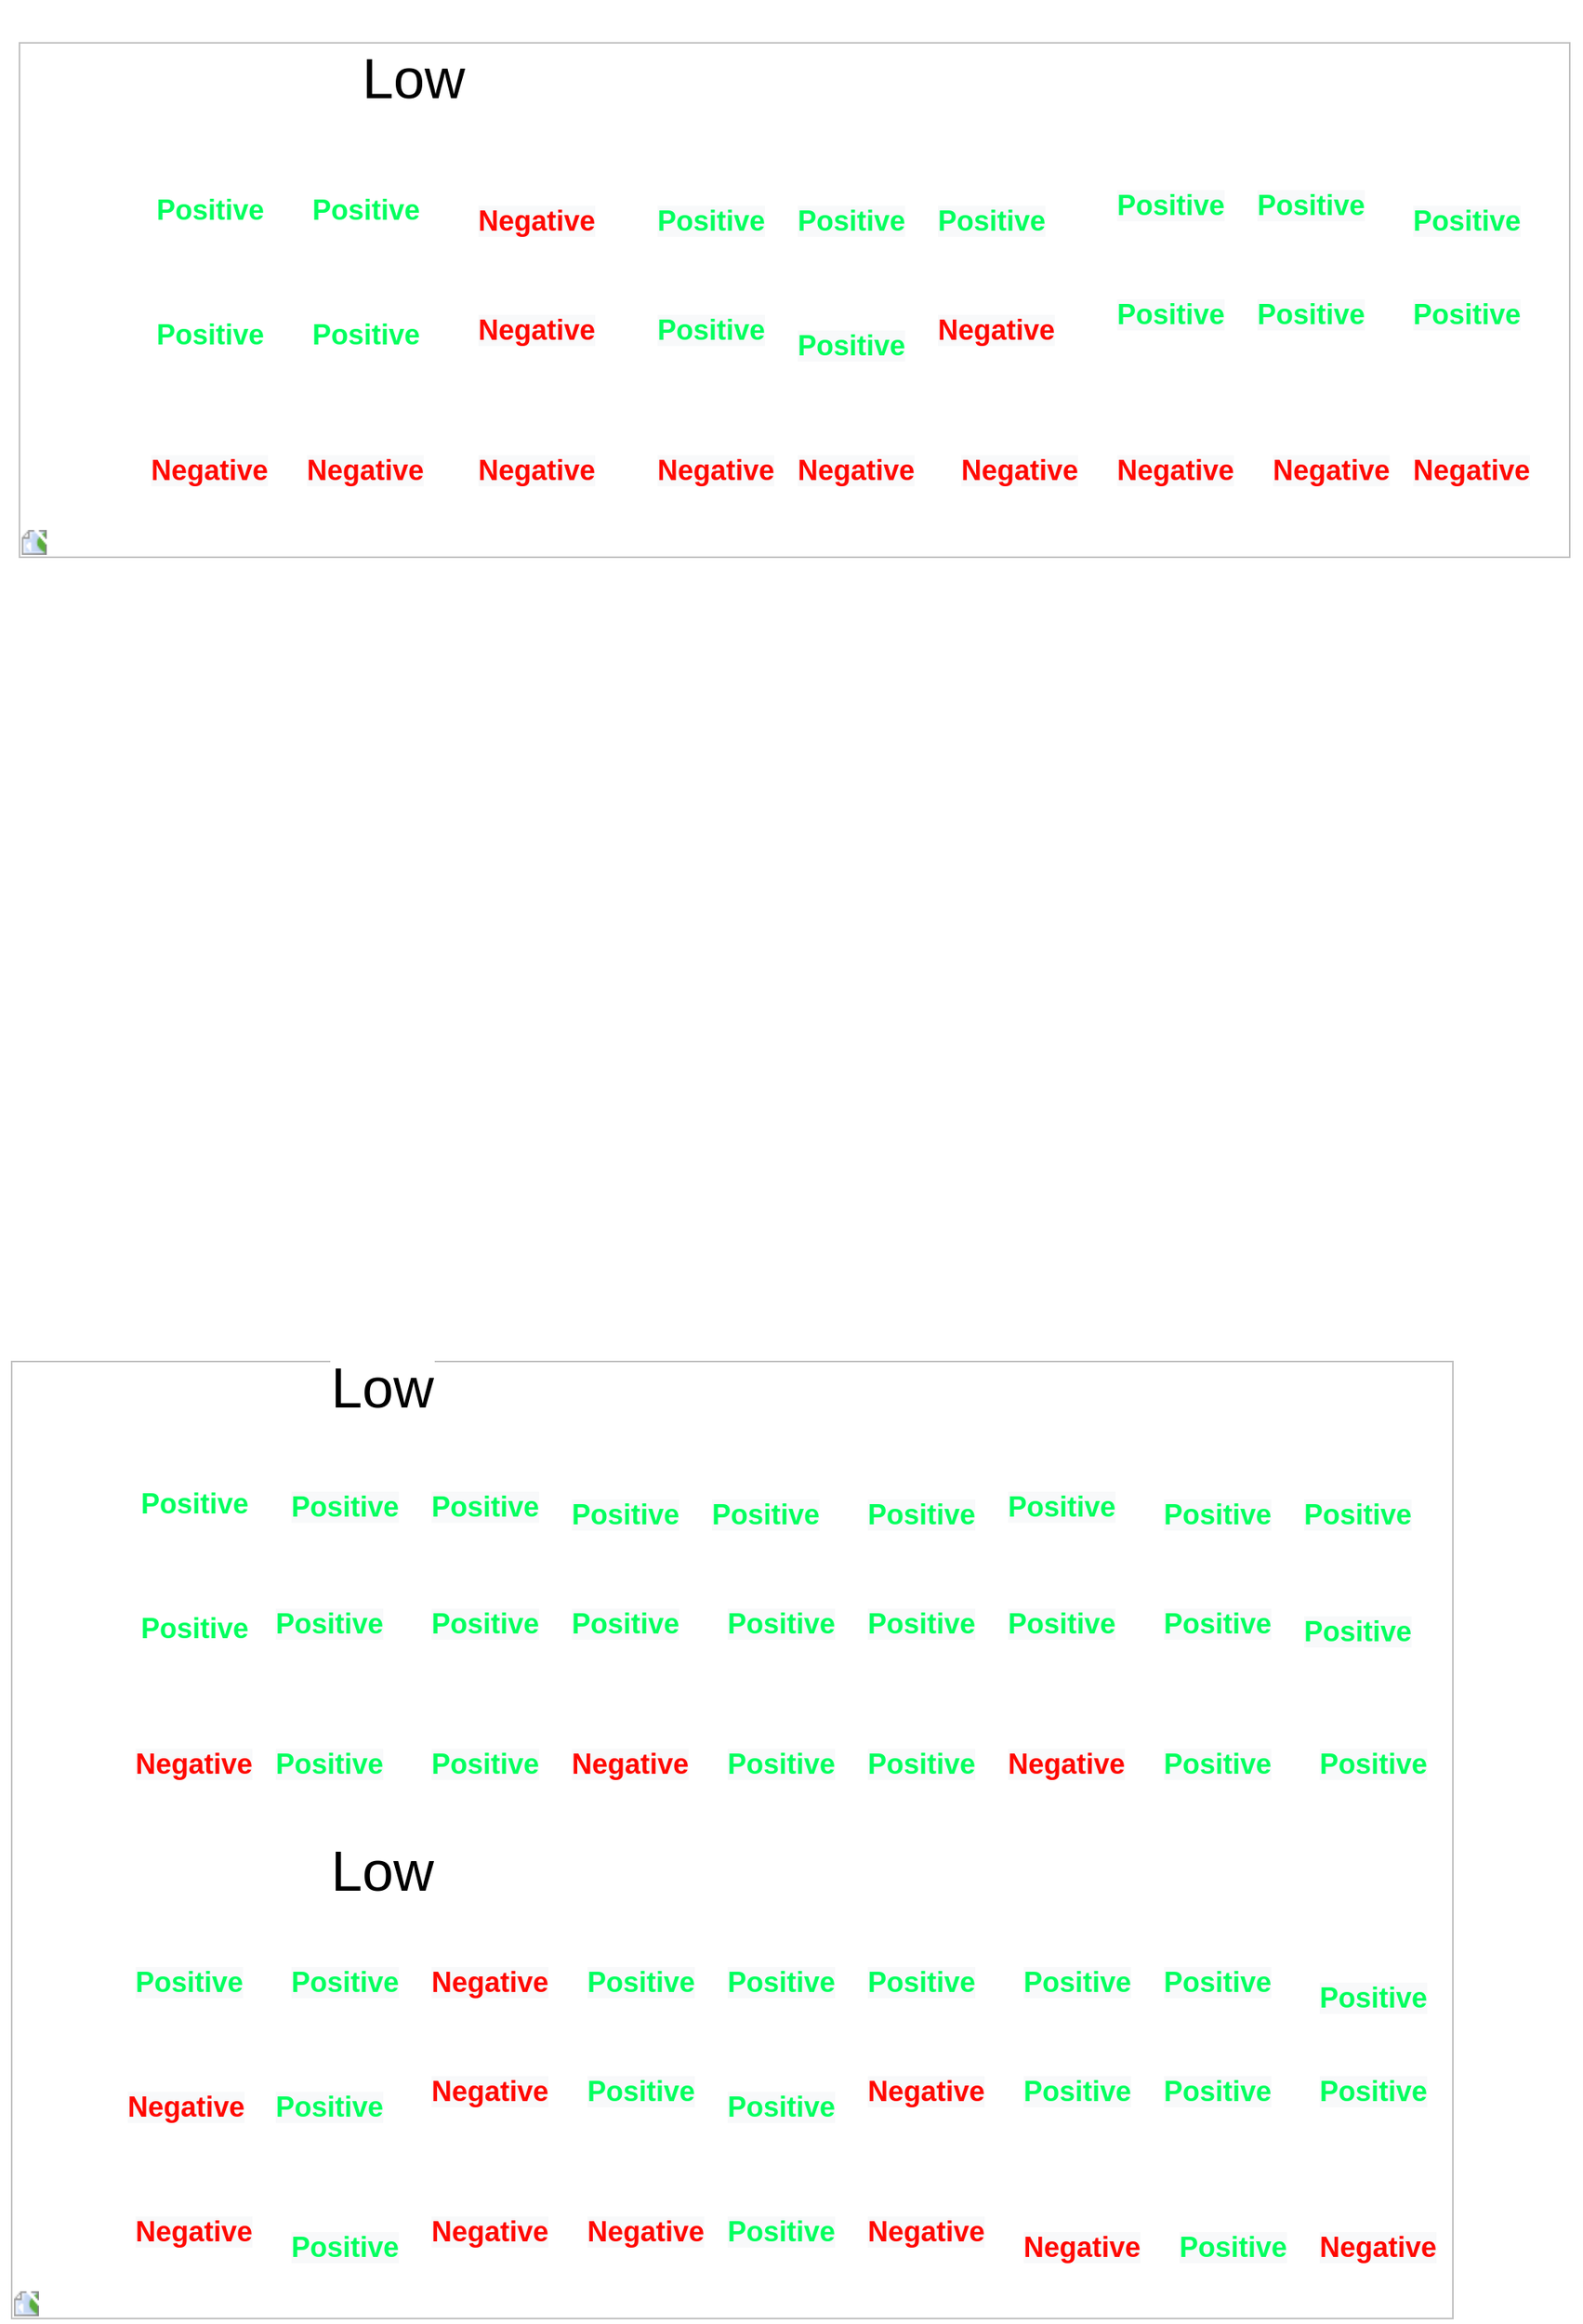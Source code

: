 <mxfile version="14.1.8" type="github">
  <diagram id="b7caPSzCKPaZdCn8NU1i" name="Page-1">
    <mxGraphModel dx="2044" dy="1729" grid="1" gridSize="10" guides="1" tooltips="1" connect="1" arrows="1" fold="1" page="1" pageScale="1" pageWidth="1169" pageHeight="827" math="0" shadow="0">
      <root>
        <mxCell id="0" />
        <mxCell id="1" parent="0" />
        <mxCell id="KvI0h1bSC5arapHt7aSM-1" value="&lt;b style=&quot;font-weight: normal&quot; id=&quot;docs-internal-guid-e0103be7-7fff-7572-329c-8d7b7d4f5864&quot;&gt;&lt;span style=&quot;font-size: 11pt; font-family: arial; color: rgb(0, 0, 0); background-color: transparent; font-weight: 400; font-style: normal; font-variant: normal; text-decoration: none; vertical-align: baseline;&quot;&gt;&lt;span style=&quot;border: none ; display: inline-block ; overflow: hidden ; width: 615px ; height: 926px&quot;&gt;&lt;img src=&quot;https://lh6.googleusercontent.com/ePs-M-fMAbMHjhDZEh9LmM1OnBsgNW-pK05ZqrT8vFn2ZlQx989SRMuC1OgoXWclW_OEiB1Tw3Fjx2qZuCIASnbFwhB7L5aWFsMuE1QXIwgIuDFwgdhnRm66pmg7SgXEz5_r3DnL&quot; width=&quot;615&quot; height=&quot;926&quot; style=&quot;margin-left: 0px ; margin-top: 0px&quot;&gt;&lt;/span&gt;&lt;/span&gt;&lt;/b&gt;" style="text;whiteSpace=wrap;html=1;rotation=-90;" parent="1" vertex="1">
          <mxGeometry x="280" y="-10" width="550" height="940" as="geometry" />
        </mxCell>
        <mxCell id="KvI0h1bSC5arapHt7aSM-3" value="&lt;font style=&quot;font-size: 18px&quot; color=&quot;#00ff5e&quot;&gt;&lt;b&gt;Positive&lt;/b&gt;&lt;/font&gt;" style="text;html=1;strokeColor=none;fillColor=none;align=center;verticalAlign=middle;whiteSpace=wrap;rounded=0;" parent="1" vertex="1">
          <mxGeometry x="190" y="200" width="40" height="20" as="geometry" />
        </mxCell>
        <mxCell id="KvI0h1bSC5arapHt7aSM-6" value="&lt;font style=&quot;font-size: 18px&quot; color=&quot;#00ff5e&quot;&gt;&lt;b&gt;Positive&lt;/b&gt;&lt;/font&gt;" style="text;html=1;strokeColor=none;fillColor=none;align=center;verticalAlign=middle;whiteSpace=wrap;rounded=0;" parent="1" vertex="1">
          <mxGeometry x="190" y="280" width="40" height="20" as="geometry" />
        </mxCell>
        <mxCell id="KvI0h1bSC5arapHt7aSM-12" value="&lt;b style=&quot;color: rgb(0, 255, 94); font-family: helvetica; font-size: 18px; font-style: normal; letter-spacing: normal; text-align: center; text-indent: 0px; text-transform: none; word-spacing: 0px; background-color: rgb(248, 249, 250);&quot;&gt;Positive&lt;/b&gt;" style="text;whiteSpace=wrap;html=1;" parent="1" vertex="1">
          <mxGeometry x="270" y="500" width="90" height="30" as="geometry" />
        </mxCell>
        <mxCell id="KvI0h1bSC5arapHt7aSM-13" value="&lt;b style=&quot;color: rgb(0, 255, 94); font-family: helvetica; font-size: 18px; font-style: normal; letter-spacing: normal; text-align: center; text-indent: 0px; text-transform: none; word-spacing: 0px; background-color: rgb(248, 249, 250);&quot;&gt;Positive&lt;/b&gt;" style="text;whiteSpace=wrap;html=1;" parent="1" vertex="1">
          <mxGeometry x="450" y="200" width="90" height="30" as="geometry" />
        </mxCell>
        <mxCell id="KvI0h1bSC5arapHt7aSM-19" value="&lt;b style=&quot;color: rgb(0, 255, 94); font-family: helvetica; font-size: 18px; font-style: normal; letter-spacing: normal; text-align: center; text-indent: 0px; text-transform: none; word-spacing: 0px; background-color: rgb(248, 249, 250);&quot;&gt;Positive&lt;/b&gt;" style="text;whiteSpace=wrap;html=1;" parent="1" vertex="1">
          <mxGeometry x="460" y="500" width="90" height="30" as="geometry" />
        </mxCell>
        <mxCell id="KvI0h1bSC5arapHt7aSM-20" value="&lt;b style=&quot;color: rgb(0, 255, 94); font-family: helvetica; font-size: 18px; font-style: normal; letter-spacing: normal; text-align: center; text-indent: 0px; text-transform: none; word-spacing: 0px; background-color: rgb(248, 249, 250);&quot;&gt;Positive&lt;/b&gt;" style="text;whiteSpace=wrap;html=1;" parent="1" vertex="1">
          <mxGeometry x="830" y="570" width="90" height="30" as="geometry" />
        </mxCell>
        <mxCell id="KvI0h1bSC5arapHt7aSM-21" value="&lt;b style=&quot;color: rgb(0, 255, 94); font-family: helvetica; font-size: 18px; font-style: normal; letter-spacing: normal; text-align: center; text-indent: 0px; text-transform: none; word-spacing: 0px; background-color: rgb(248, 249, 250);&quot;&gt;Positive&lt;/b&gt;" style="text;whiteSpace=wrap;html=1;" parent="1" vertex="1">
          <mxGeometry x="170" y="500" width="90" height="30" as="geometry" />
        </mxCell>
        <mxCell id="KvI0h1bSC5arapHt7aSM-22" value="&lt;b style=&quot;color: rgb(0, 255, 94); font-family: helvetica; font-size: 18px; font-style: normal; letter-spacing: normal; text-align: center; text-indent: 0px; text-transform: none; word-spacing: 0px; background-color: rgb(248, 249, 250);&quot;&gt;Positive&lt;/b&gt;" style="text;whiteSpace=wrap;html=1;" parent="1" vertex="1">
          <mxGeometry x="830" y="360" width="90" height="30" as="geometry" />
        </mxCell>
        <mxCell id="KvI0h1bSC5arapHt7aSM-24" value="&lt;b style=&quot;font-family: &amp;#34;helvetica&amp;#34; ; font-size: 18px ; font-style: normal ; letter-spacing: normal ; text-align: center ; text-indent: 0px ; text-transform: none ; word-spacing: 0px ; background-color: rgb(248 , 249 , 250)&quot;&gt;&lt;font color=&quot;#ff0800&quot;&gt;Negative&lt;/font&gt;&lt;/b&gt;" style="text;whiteSpace=wrap;html=1;" parent="1" vertex="1">
          <mxGeometry x="730" y="360" width="90" height="30" as="geometry" />
        </mxCell>
        <mxCell id="KvI0h1bSC5arapHt7aSM-25" value="&lt;b style=&quot;color: rgb(0, 255, 94); font-family: helvetica; font-size: 18px; font-style: normal; letter-spacing: normal; text-align: center; text-indent: 0px; text-transform: none; word-spacing: 0px; background-color: rgb(248, 249, 250);&quot;&gt;Positive&lt;/b&gt;" style="text;whiteSpace=wrap;html=1;" parent="1" vertex="1">
          <mxGeometry x="450" y="270" width="90" height="30" as="geometry" />
        </mxCell>
        <mxCell id="KvI0h1bSC5arapHt7aSM-27" value="&lt;b style=&quot;font-family: &amp;#34;helvetica&amp;#34; ; font-size: 18px ; font-style: normal ; letter-spacing: normal ; text-align: center ; text-indent: 0px ; text-transform: none ; word-spacing: 0px ; background-color: rgb(248 , 249 , 250)&quot;&gt;&lt;font color=&quot;#ff0800&quot;&gt;Negative&lt;/font&gt;&lt;/b&gt;" style="text;whiteSpace=wrap;html=1;" parent="1" vertex="1">
          <mxGeometry x="450" y="360" width="90" height="30" as="geometry" />
        </mxCell>
        <mxCell id="KvI0h1bSC5arapHt7aSM-28" value="&lt;b style=&quot;color: rgb(0, 255, 94); font-family: helvetica; font-size: 18px; font-style: normal; letter-spacing: normal; text-align: center; text-indent: 0px; text-transform: none; word-spacing: 0px; background-color: rgb(248, 249, 250);&quot;&gt;Positive&lt;/b&gt;" style="text;whiteSpace=wrap;html=1;" parent="1" vertex="1">
          <mxGeometry x="730" y="195" width="90" height="30" as="geometry" />
        </mxCell>
        <mxCell id="KvI0h1bSC5arapHt7aSM-29" value="&lt;b style=&quot;color: rgb(0, 255, 94); font-family: helvetica; font-size: 18px; font-style: normal; letter-spacing: normal; text-align: center; text-indent: 0px; text-transform: none; word-spacing: 0px; background-color: rgb(248, 249, 250);&quot;&gt;Positive&lt;/b&gt;" style="text;whiteSpace=wrap;html=1;" parent="1" vertex="1">
          <mxGeometry x="730" y="270" width="90" height="30" as="geometry" />
        </mxCell>
        <mxCell id="KvI0h1bSC5arapHt7aSM-30" value="&lt;b style=&quot;color: rgb(0, 255, 94); font-family: helvetica; font-size: 18px; font-style: normal; letter-spacing: normal; text-align: center; text-indent: 0px; text-transform: none; word-spacing: 0px; background-color: rgb(248, 249, 250);&quot;&gt;Positive&lt;/b&gt;" style="text;whiteSpace=wrap;html=1;" parent="1" vertex="1">
          <mxGeometry x="830" y="270" width="90" height="30" as="geometry" />
        </mxCell>
        <mxCell id="KvI0h1bSC5arapHt7aSM-31" value="&lt;b style=&quot;font-family: &amp;#34;helvetica&amp;#34; ; font-size: 18px ; font-style: normal ; letter-spacing: normal ; text-align: center ; text-indent: 0px ; text-transform: none ; word-spacing: 0px ; background-color: rgb(248 , 249 , 250)&quot;&gt;&lt;font color=&quot;#ff0800&quot;&gt;Negative&lt;/font&gt;&lt;/b&gt;" style="text;whiteSpace=wrap;html=1;" parent="1" vertex="1">
          <mxGeometry x="170" y="360" width="90" height="30" as="geometry" />
        </mxCell>
        <mxCell id="KvI0h1bSC5arapHt7aSM-35" value="&lt;b style=&quot;color: rgb(0, 255, 94); font-family: helvetica; font-size: 18px; font-style: normal; letter-spacing: normal; text-align: center; text-indent: 0px; text-transform: none; word-spacing: 0px; background-color: rgb(248, 249, 250);&quot;&gt;Positive&lt;/b&gt;" style="text;whiteSpace=wrap;html=1;" parent="1" vertex="1">
          <mxGeometry x="460" y="570" width="90" height="30" as="geometry" />
        </mxCell>
        <mxCell id="KvI0h1bSC5arapHt7aSM-36" value="&lt;b style=&quot;color: rgb(0, 255, 94); font-family: helvetica; font-size: 18px; font-style: normal; letter-spacing: normal; text-align: center; text-indent: 0px; text-transform: none; word-spacing: 0px; background-color: rgb(248, 249, 250);&quot;&gt;Positive&lt;/b&gt;" style="text;whiteSpace=wrap;html=1;" parent="1" vertex="1">
          <mxGeometry x="740" y="500" width="90" height="30" as="geometry" />
        </mxCell>
        <mxCell id="KvI0h1bSC5arapHt7aSM-37" value="&lt;b style=&quot;color: rgb(0, 255, 94); font-family: helvetica; font-size: 18px; font-style: normal; letter-spacing: normal; text-align: center; text-indent: 0px; text-transform: none; word-spacing: 0px; background-color: rgb(248, 249, 250);&quot;&gt;Positive&lt;/b&gt;" style="text;whiteSpace=wrap;html=1;" parent="1" vertex="1">
          <mxGeometry x="740" y="570" width="90" height="30" as="geometry" />
        </mxCell>
        <mxCell id="KvI0h1bSC5arapHt7aSM-38" value="&lt;b style=&quot;color: rgb(0, 255, 94); font-family: helvetica; font-size: 18px; font-style: normal; letter-spacing: normal; text-align: center; text-indent: 0px; text-transform: none; word-spacing: 0px; background-color: rgb(248, 249, 250);&quot;&gt;Positive&lt;/b&gt;" style="text;whiteSpace=wrap;html=1;" parent="1" vertex="1">
          <mxGeometry x="840" y="670" width="90" height="30" as="geometry" />
        </mxCell>
        <mxCell id="KvI0h1bSC5arapHt7aSM-39" value="&lt;b style=&quot;font-family: &amp;#34;helvetica&amp;#34; ; font-size: 18px ; font-style: normal ; letter-spacing: normal ; text-align: center ; text-indent: 0px ; text-transform: none ; word-spacing: 0px ; background-color: rgb(248 , 249 , 250)&quot;&gt;&lt;font color=&quot;#ff0800&quot;&gt;Negative&lt;/font&gt;&lt;/b&gt;" style="text;whiteSpace=wrap;html=1;" parent="1" vertex="1">
          <mxGeometry x="170" y="660" width="90" height="30" as="geometry" />
        </mxCell>
        <mxCell id="KvI0h1bSC5arapHt7aSM-40" value="&lt;b style=&quot;font-family: &amp;#34;helvetica&amp;#34; ; font-size: 18px ; font-style: normal ; letter-spacing: normal ; text-align: center ; text-indent: 0px ; text-transform: none ; word-spacing: 0px ; background-color: rgb(248 , 249 , 250)&quot;&gt;&lt;font color=&quot;#ff0800&quot;&gt;Negative&lt;/font&gt;&lt;/b&gt;" style="text;whiteSpace=wrap;html=1;" parent="1" vertex="1">
          <mxGeometry x="460" y="660" width="90" height="30" as="geometry" />
        </mxCell>
        <mxCell id="KvI0h1bSC5arapHt7aSM-41" value="&lt;b style=&quot;font-family: &amp;#34;helvetica&amp;#34; ; font-size: 18px ; font-style: normal ; letter-spacing: normal ; text-align: center ; text-indent: 0px ; text-transform: none ; word-spacing: 0px ; background-color: rgb(248 , 249 , 250)&quot;&gt;&lt;font color=&quot;#ff0800&quot;&gt;Negative&lt;/font&gt;&lt;/b&gt;" style="text;whiteSpace=wrap;html=1;" parent="1" vertex="1">
          <mxGeometry x="740" y="670" width="90" height="30" as="geometry" />
        </mxCell>
        <mxCell id="KvI0h1bSC5arapHt7aSM-42" value="&lt;b style=&quot;color: rgb(0, 255, 94); font-family: helvetica; font-size: 18px; font-style: normal; letter-spacing: normal; text-align: center; text-indent: 0px; text-transform: none; word-spacing: 0px; background-color: rgb(248, 249, 250);&quot;&gt;Positive&lt;/b&gt;" style="text;whiteSpace=wrap;html=1;" parent="1" vertex="1">
          <mxGeometry x="270" y="195" width="90" height="30" as="geometry" />
        </mxCell>
        <mxCell id="KvI0h1bSC5arapHt7aSM-43" value="&lt;b style=&quot;color: rgb(0, 255, 94); font-family: helvetica; font-size: 18px; font-style: normal; letter-spacing: normal; text-align: center; text-indent: 0px; text-transform: none; word-spacing: 0px; background-color: rgb(248, 249, 250);&quot;&gt;Positive&lt;/b&gt;" style="text;whiteSpace=wrap;html=1;" parent="1" vertex="1">
          <mxGeometry x="260" y="270" width="90" height="30" as="geometry" />
        </mxCell>
        <mxCell id="KvI0h1bSC5arapHt7aSM-44" value="&lt;b style=&quot;color: rgb(0, 255, 94); font-family: helvetica; font-size: 18px; font-style: normal; letter-spacing: normal; text-align: center; text-indent: 0px; text-transform: none; word-spacing: 0px; background-color: rgb(248, 249, 250);&quot;&gt;Positive&lt;/b&gt;" style="text;whiteSpace=wrap;html=1;" parent="1" vertex="1">
          <mxGeometry x="260" y="360" width="90" height="30" as="geometry" />
        </mxCell>
        <mxCell id="KvI0h1bSC5arapHt7aSM-45" value="&lt;b style=&quot;color: rgb(0, 255, 94); font-family: helvetica; font-size: 18px; font-style: normal; letter-spacing: normal; text-align: center; text-indent: 0px; text-transform: none; word-spacing: 0px; background-color: rgb(248, 249, 250);&quot;&gt;Positive&lt;/b&gt;" style="text;whiteSpace=wrap;html=1;" parent="1" vertex="1">
          <mxGeometry x="540" y="200" width="90" height="30" as="geometry" />
        </mxCell>
        <mxCell id="KvI0h1bSC5arapHt7aSM-46" value="&lt;b style=&quot;color: rgb(0, 255, 94); font-family: helvetica; font-size: 18px; font-style: normal; letter-spacing: normal; text-align: center; text-indent: 0px; text-transform: none; word-spacing: 0px; background-color: rgb(248, 249, 250);&quot;&gt;Positive&lt;/b&gt;" style="text;whiteSpace=wrap;html=1;" parent="1" vertex="1">
          <mxGeometry x="550" y="270" width="90" height="30" as="geometry" />
        </mxCell>
        <mxCell id="KvI0h1bSC5arapHt7aSM-47" value="&lt;b style=&quot;color: rgb(0, 255, 94); font-family: helvetica; font-size: 18px; font-style: normal; letter-spacing: normal; text-align: center; text-indent: 0px; text-transform: none; word-spacing: 0px; background-color: rgb(248, 249, 250);&quot;&gt;Positive&lt;/b&gt;" style="text;whiteSpace=wrap;html=1;" parent="1" vertex="1">
          <mxGeometry x="550" y="360" width="90" height="30" as="geometry" />
        </mxCell>
        <mxCell id="KvI0h1bSC5arapHt7aSM-48" value="&lt;b style=&quot;color: rgb(0, 255, 94); font-family: helvetica; font-size: 18px; font-style: normal; letter-spacing: normal; text-align: center; text-indent: 0px; text-transform: none; word-spacing: 0px; background-color: rgb(248, 249, 250);&quot;&gt;Positive&lt;/b&gt;" style="text;whiteSpace=wrap;html=1;" parent="1" vertex="1">
          <mxGeometry x="830" y="200" width="90" height="30" as="geometry" />
        </mxCell>
        <mxCell id="KvI0h1bSC5arapHt7aSM-50" value="&lt;b style=&quot;color: rgb(0, 255, 94); font-family: helvetica; font-size: 18px; font-style: normal; letter-spacing: normal; text-align: center; text-indent: 0px; text-transform: none; word-spacing: 0px; background-color: rgb(248, 249, 250);&quot;&gt;Positive&lt;/b&gt;" style="text;whiteSpace=wrap;html=1;" parent="1" vertex="1">
          <mxGeometry x="260" y="580" width="90" height="30" as="geometry" />
        </mxCell>
        <mxCell id="KvI0h1bSC5arapHt7aSM-51" value="&lt;b style=&quot;color: rgb(0, 255, 94); font-family: helvetica; font-size: 18px; font-style: normal; letter-spacing: normal; text-align: center; text-indent: 0px; text-transform: none; word-spacing: 0px; background-color: rgb(248, 249, 250);&quot;&gt;Positive&lt;/b&gt;" style="text;whiteSpace=wrap;html=1;" parent="1" vertex="1">
          <mxGeometry x="270" y="670" width="90" height="30" as="geometry" />
        </mxCell>
        <mxCell id="KvI0h1bSC5arapHt7aSM-52" value="&lt;b style=&quot;color: rgb(0, 255, 94); font-family: helvetica; font-size: 18px; font-style: normal; letter-spacing: normal; text-align: center; text-indent: 0px; text-transform: none; word-spacing: 0px; background-color: rgb(248, 249, 250);&quot;&gt;Positive&lt;/b&gt;" style="text;whiteSpace=wrap;html=1;" parent="1" vertex="1">
          <mxGeometry x="550" y="500" width="90" height="30" as="geometry" />
        </mxCell>
        <mxCell id="KvI0h1bSC5arapHt7aSM-53" value="&lt;b style=&quot;color: rgb(0, 255, 94); font-family: helvetica; font-size: 18px; font-style: normal; letter-spacing: normal; text-align: center; text-indent: 0px; text-transform: none; word-spacing: 0px; background-color: rgb(248, 249, 250);&quot;&gt;Positive&lt;/b&gt;" style="text;whiteSpace=wrap;html=1;" parent="1" vertex="1">
          <mxGeometry x="550" y="580" width="90" height="30" as="geometry" />
        </mxCell>
        <mxCell id="KvI0h1bSC5arapHt7aSM-54" value="&lt;b style=&quot;color: rgb(0, 255, 94); font-family: helvetica; font-size: 18px; font-style: normal; letter-spacing: normal; text-align: center; text-indent: 0px; text-transform: none; word-spacing: 0px; background-color: rgb(248, 249, 250);&quot;&gt;Positive&lt;/b&gt;" style="text;whiteSpace=wrap;html=1;" parent="1" vertex="1">
          <mxGeometry x="830" y="500" width="90" height="30" as="geometry" />
        </mxCell>
        <mxCell id="KvI0h1bSC5arapHt7aSM-55" value="&lt;b style=&quot;font-family: &amp;#34;helvetica&amp;#34; ; font-size: 18px ; font-style: normal ; letter-spacing: normal ; text-align: center ; text-indent: 0px ; text-transform: none ; word-spacing: 0px ; background-color: rgb(248 , 249 , 250)&quot;&gt;&lt;font color=&quot;#ff0800&quot;&gt;Negative&lt;/font&gt;&lt;/b&gt;" style="text;whiteSpace=wrap;html=1;" parent="1" vertex="1">
          <mxGeometry x="360" y="570" width="90" height="30" as="geometry" />
        </mxCell>
        <mxCell id="KvI0h1bSC5arapHt7aSM-56" value="&lt;b style=&quot;font-family: &amp;#34;helvetica&amp;#34; ; font-size: 18px ; font-style: normal ; letter-spacing: normal ; text-align: center ; text-indent: 0px ; text-transform: none ; word-spacing: 0px ; background-color: rgb(248 , 249 , 250)&quot;&gt;&lt;font color=&quot;#ff0800&quot;&gt;Negative&lt;/font&gt;&lt;/b&gt;" style="text;whiteSpace=wrap;html=1;" parent="1" vertex="1">
          <mxGeometry x="360" y="500" width="90" height="30" as="geometry" />
        </mxCell>
        <mxCell id="KvI0h1bSC5arapHt7aSM-57" value="&lt;b style=&quot;font-family: &amp;#34;helvetica&amp;#34; ; font-size: 18px ; font-style: normal ; letter-spacing: normal ; text-align: center ; text-indent: 0px ; text-transform: none ; word-spacing: 0px ; background-color: rgb(248 , 249 , 250)&quot;&gt;&lt;font color=&quot;#ff0800&quot;&gt;Negative&lt;/font&gt;&lt;/b&gt;" style="text;whiteSpace=wrap;html=1;" parent="1" vertex="1">
          <mxGeometry x="360" y="660" width="90" height="30" as="geometry" />
        </mxCell>
        <mxCell id="KvI0h1bSC5arapHt7aSM-58" value="&lt;b style=&quot;color: rgb(0, 255, 94); font-family: helvetica; font-size: 18px; font-style: normal; letter-spacing: normal; text-align: center; text-indent: 0px; text-transform: none; word-spacing: 0px; background-color: rgb(248, 249, 250);&quot;&gt;Positive&lt;/b&gt;" style="text;whiteSpace=wrap;html=1;" parent="1" vertex="1">
          <mxGeometry x="360" y="195" width="90" height="30" as="geometry" />
        </mxCell>
        <mxCell id="KvI0h1bSC5arapHt7aSM-59" value="&lt;b style=&quot;color: rgb(0, 255, 94); font-family: helvetica; font-size: 18px; font-style: normal; letter-spacing: normal; text-align: center; text-indent: 0px; text-transform: none; word-spacing: 0px; background-color: rgb(248, 249, 250);&quot;&gt;Positive&lt;/b&gt;" style="text;whiteSpace=wrap;html=1;" parent="1" vertex="1">
          <mxGeometry x="360" y="270" width="90" height="30" as="geometry" />
        </mxCell>
        <mxCell id="KvI0h1bSC5arapHt7aSM-60" value="&lt;b style=&quot;color: rgb(0, 255, 94); font-family: helvetica; font-size: 18px; font-style: normal; letter-spacing: normal; text-align: center; text-indent: 0px; text-transform: none; word-spacing: 0px; background-color: rgb(248, 249, 250);&quot;&gt;Positive&lt;/b&gt;" style="text;whiteSpace=wrap;html=1;" parent="1" vertex="1">
          <mxGeometry x="360" y="360" width="90" height="30" as="geometry" />
        </mxCell>
        <mxCell id="KvI0h1bSC5arapHt7aSM-61" value="&lt;b style=&quot;color: rgb(0, 255, 94); font-family: helvetica; font-size: 18px; font-style: normal; letter-spacing: normal; text-align: center; text-indent: 0px; text-transform: none; word-spacing: 0px; background-color: rgb(248, 249, 250);&quot;&gt;Positive&lt;/b&gt;" style="text;whiteSpace=wrap;html=1;" parent="1" vertex="1">
          <mxGeometry x="640" y="200" width="90" height="30" as="geometry" />
        </mxCell>
        <mxCell id="KvI0h1bSC5arapHt7aSM-62" value="&lt;b style=&quot;color: rgb(0, 255, 94); font-family: helvetica; font-size: 18px; font-style: normal; letter-spacing: normal; text-align: center; text-indent: 0px; text-transform: none; word-spacing: 0px; background-color: rgb(248, 249, 250);&quot;&gt;Positive&lt;/b&gt;" style="text;whiteSpace=wrap;html=1;" parent="1" vertex="1">
          <mxGeometry x="640" y="270" width="90" height="30" as="geometry" />
        </mxCell>
        <mxCell id="KvI0h1bSC5arapHt7aSM-63" value="&lt;b style=&quot;color: rgb(0, 255, 94); font-family: helvetica; font-size: 18px; font-style: normal; letter-spacing: normal; text-align: center; text-indent: 0px; text-transform: none; word-spacing: 0px; background-color: rgb(248, 249, 250);&quot;&gt;Positive&lt;/b&gt;" style="text;whiteSpace=wrap;html=1;" parent="1" vertex="1">
          <mxGeometry x="640" y="360" width="90" height="30" as="geometry" />
        </mxCell>
        <mxCell id="KvI0h1bSC5arapHt7aSM-64" value="&lt;b style=&quot;color: rgb(0, 255, 94); font-family: helvetica; font-size: 18px; font-style: normal; letter-spacing: normal; text-align: center; text-indent: 0px; text-transform: none; word-spacing: 0px; background-color: rgb(248, 249, 250);&quot;&gt;Positive&lt;/b&gt;" style="text;whiteSpace=wrap;html=1;" parent="1" vertex="1">
          <mxGeometry x="920" y="200" width="90" height="30" as="geometry" />
        </mxCell>
        <mxCell id="KvI0h1bSC5arapHt7aSM-65" value="&lt;b style=&quot;color: rgb(0, 255, 94); font-family: helvetica; font-size: 18px; font-style: normal; letter-spacing: normal; text-align: center; text-indent: 0px; text-transform: none; word-spacing: 0px; background-color: rgb(248, 249, 250);&quot;&gt;Positive&lt;/b&gt;" style="text;whiteSpace=wrap;html=1;" parent="1" vertex="1">
          <mxGeometry x="920" y="275" width="90" height="30" as="geometry" />
        </mxCell>
        <mxCell id="KvI0h1bSC5arapHt7aSM-66" value="&lt;font style=&quot;background-color: rgb(255 , 255 , 255) ; font-size: 36px&quot;&gt;Low&lt;/font&gt;" style="text;html=1;align=center;verticalAlign=middle;resizable=0;points=[];autosize=1;fontSize=25;" parent="1" vertex="1">
          <mxGeometry x="290" y="120" width="80" height="30" as="geometry" />
        </mxCell>
        <mxCell id="8LAVRh01EHm8mr7HTvWW-1" value="&lt;b style=&quot;font-family: &amp;#34;helvetica&amp;#34; ; font-size: 18px ; font-style: normal ; letter-spacing: normal ; text-align: center ; text-indent: 0px ; text-transform: none ; word-spacing: 0px ; background-color: rgb(248 , 249 , 250)&quot;&gt;&lt;font color=&quot;#ff0800&quot;&gt;Negative&lt;/font&gt;&lt;/b&gt;" style="text;whiteSpace=wrap;html=1;" vertex="1" parent="1">
          <mxGeometry x="165" y="580" width="90" height="30" as="geometry" />
        </mxCell>
        <mxCell id="8LAVRh01EHm8mr7HTvWW-2" value="&lt;b style=&quot;color: rgb(0, 255, 94); font-family: helvetica; font-size: 18px; font-style: normal; letter-spacing: normal; text-align: center; text-indent: 0px; text-transform: none; word-spacing: 0px; background-color: rgb(248, 249, 250);&quot;&gt;Positive&lt;/b&gt;" style="text;whiteSpace=wrap;html=1;" vertex="1" parent="1">
          <mxGeometry x="550" y="660" width="90" height="30" as="geometry" />
        </mxCell>
        <mxCell id="8LAVRh01EHm8mr7HTvWW-4" value="&lt;b style=&quot;color: rgb(0, 255, 94); font-family: helvetica; font-size: 18px; font-style: normal; letter-spacing: normal; text-align: center; text-indent: 0px; text-transform: none; word-spacing: 0px; background-color: rgb(248, 249, 250);&quot;&gt;Positive&lt;/b&gt;" style="text;whiteSpace=wrap;html=1;" vertex="1" parent="1">
          <mxGeometry x="640" y="500" width="90" height="30" as="geometry" />
        </mxCell>
        <mxCell id="8LAVRh01EHm8mr7HTvWW-5" value="&lt;b style=&quot;font-family: &amp;#34;helvetica&amp;#34; ; font-size: 18px ; font-style: normal ; letter-spacing: normal ; text-align: center ; text-indent: 0px ; text-transform: none ; word-spacing: 0px ; background-color: rgb(248 , 249 , 250)&quot;&gt;&lt;font color=&quot;#ff0800&quot;&gt;Negative&lt;/font&gt;&lt;/b&gt;" style="text;whiteSpace=wrap;html=1;" vertex="1" parent="1">
          <mxGeometry x="640" y="570" width="90" height="30" as="geometry" />
        </mxCell>
        <mxCell id="8LAVRh01EHm8mr7HTvWW-6" value="&lt;b style=&quot;font-family: &amp;#34;helvetica&amp;#34; ; font-size: 18px ; font-style: normal ; letter-spacing: normal ; text-align: center ; text-indent: 0px ; text-transform: none ; word-spacing: 0px ; background-color: rgb(248 , 249 , 250)&quot;&gt;&lt;font color=&quot;#ff0800&quot;&gt;Negative&lt;/font&gt;&lt;/b&gt;" style="text;whiteSpace=wrap;html=1;" vertex="1" parent="1">
          <mxGeometry x="640" y="660" width="90" height="30" as="geometry" />
        </mxCell>
        <mxCell id="8LAVRh01EHm8mr7HTvWW-7" value="&lt;b style=&quot;color: rgb(0, 255, 94); font-family: helvetica; font-size: 18px; font-style: normal; letter-spacing: normal; text-align: center; text-indent: 0px; text-transform: none; word-spacing: 0px; background-color: rgb(248, 249, 250);&quot;&gt;Positive&lt;/b&gt;" style="text;whiteSpace=wrap;html=1;" vertex="1" parent="1">
          <mxGeometry x="930" y="510" width="90" height="30" as="geometry" />
        </mxCell>
        <mxCell id="8LAVRh01EHm8mr7HTvWW-9" value="&lt;b style=&quot;font-family: &amp;#34;helvetica&amp;#34; ; font-size: 18px ; font-style: normal ; letter-spacing: normal ; text-align: center ; text-indent: 0px ; text-transform: none ; word-spacing: 0px ; background-color: rgb(248 , 249 , 250)&quot;&gt;&lt;font color=&quot;#ff0800&quot;&gt;Negative&lt;/font&gt;&lt;/b&gt;" style="text;whiteSpace=wrap;html=1;" vertex="1" parent="1">
          <mxGeometry x="930" y="670" width="90" height="30" as="geometry" />
        </mxCell>
        <mxCell id="8LAVRh01EHm8mr7HTvWW-10" value="&lt;b style=&quot;color: rgb(0, 255, 94); font-family: helvetica; font-size: 18px; font-style: normal; letter-spacing: normal; text-align: center; text-indent: 0px; text-transform: none; word-spacing: 0px; background-color: rgb(248, 249, 250);&quot;&gt;Positive&lt;/b&gt;" style="text;whiteSpace=wrap;html=1;" vertex="1" parent="1">
          <mxGeometry x="930" y="570" width="90" height="30" as="geometry" />
        </mxCell>
        <mxCell id="8LAVRh01EHm8mr7HTvWW-11" value="&lt;b style=&quot;color: rgb(0, 255, 94); font-family: helvetica; font-size: 18px; font-style: normal; letter-spacing: normal; text-align: center; text-indent: 0px; text-transform: none; word-spacing: 0px; background-color: rgb(248, 249, 250);&quot;&gt;Positive&lt;/b&gt;" style="text;whiteSpace=wrap;html=1;" vertex="1" parent="1">
          <mxGeometry x="930" y="360" width="90" height="30" as="geometry" />
        </mxCell>
        <mxCell id="8LAVRh01EHm8mr7HTvWW-68" value="&lt;font style=&quot;background-color: rgb(255 , 255 , 255) ; font-size: 36px&quot;&gt;Low&lt;/font&gt;" style="text;html=1;align=center;verticalAlign=middle;resizable=0;points=[];autosize=1;fontSize=25;" vertex="1" parent="1">
          <mxGeometry x="290" y="430" width="80" height="30" as="geometry" />
        </mxCell>
        <mxCell id="8LAVRh01EHm8mr7HTvWW-70" value="&lt;b style=&quot;font-weight: normal&quot; id=&quot;docs-internal-guid-3281bc8d-7fff-ccec-80ae-cb21b3cc77c1&quot;&gt;&lt;span style=&quot;font-size: 11pt; font-family: arial; color: rgb(0, 0, 0); background-color: transparent; font-weight: 400; font-style: normal; font-variant: normal; text-decoration: none; vertical-align: baseline;&quot;&gt;&lt;span style=&quot;border: none ; display: inline-block ; overflow: hidden ; width: 331px ; height: 996px&quot;&gt;&lt;img src=&quot;https://lh5.googleusercontent.com/KZ6e4i23866BzuOAD--_E2bPZHEpfhSDbg4GbzlnO86iTnxF0PgXbv2dBLu2KeoDd6GSDFKCXdhy5_Cg7hcBSY4CmaUmOUeVwzb0uitiSAI768_GKZiMyGt3zo072GV9GXlO4xmq&quot; width=&quot;331&quot; height=&quot;996&quot; style=&quot;margin-left: 0px ; margin-top: 0px&quot;&gt;&lt;/span&gt;&lt;/span&gt;&lt;/b&gt;" style="text;whiteSpace=wrap;html=1;rotation=-90;" vertex="1" parent="1">
          <mxGeometry x="415" y="-1080" width="360" height="1010" as="geometry" />
        </mxCell>
        <mxCell id="8LAVRh01EHm8mr7HTvWW-72" value="&lt;font style=&quot;background-color: rgb(255 , 255 , 255) ; font-size: 36px&quot;&gt;Low&lt;/font&gt;" style="text;html=1;align=center;verticalAlign=middle;resizable=0;points=[];autosize=1;fontSize=25;" vertex="1" parent="1">
          <mxGeometry x="310" y="-720" width="80" height="30" as="geometry" />
        </mxCell>
        <mxCell id="8LAVRh01EHm8mr7HTvWW-73" value="&lt;font style=&quot;font-size: 18px&quot; color=&quot;#00ff5e&quot;&gt;&lt;b&gt;Positive&lt;/b&gt;&lt;/font&gt;" style="text;html=1;strokeColor=none;fillColor=none;align=center;verticalAlign=middle;whiteSpace=wrap;rounded=0;" vertex="1" parent="1">
          <mxGeometry x="200" y="-630" width="40" height="20" as="geometry" />
        </mxCell>
        <mxCell id="8LAVRh01EHm8mr7HTvWW-74" value="&lt;font style=&quot;font-size: 18px&quot; color=&quot;#00ff5e&quot;&gt;&lt;b&gt;Positive&lt;/b&gt;&lt;/font&gt;" style="text;html=1;strokeColor=none;fillColor=none;align=center;verticalAlign=middle;whiteSpace=wrap;rounded=0;" vertex="1" parent="1">
          <mxGeometry x="200" y="-550" width="40" height="20" as="geometry" />
        </mxCell>
        <mxCell id="8LAVRh01EHm8mr7HTvWW-75" value="&lt;b style=&quot;font-family: &amp;#34;helvetica&amp;#34; ; font-size: 18px ; font-style: normal ; letter-spacing: normal ; text-align: center ; text-indent: 0px ; text-transform: none ; word-spacing: 0px ; background-color: rgb(248 , 249 , 250)&quot;&gt;&lt;font color=&quot;#ff0800&quot;&gt;Negative&lt;/font&gt;&lt;/b&gt;" style="text;whiteSpace=wrap;html=1;" vertex="1" parent="1">
          <mxGeometry x="180" y="-470" width="90" height="30" as="geometry" />
        </mxCell>
        <mxCell id="8LAVRh01EHm8mr7HTvWW-79" value="&lt;font style=&quot;font-size: 18px&quot; color=&quot;#00ff5e&quot;&gt;&lt;b&gt;Positive&lt;/b&gt;&lt;/font&gt;" style="text;html=1;strokeColor=none;fillColor=none;align=center;verticalAlign=middle;whiteSpace=wrap;rounded=0;" vertex="1" parent="1">
          <mxGeometry x="300" y="-630" width="40" height="20" as="geometry" />
        </mxCell>
        <mxCell id="8LAVRh01EHm8mr7HTvWW-80" value="&lt;font style=&quot;font-size: 18px&quot; color=&quot;#00ff5e&quot;&gt;&lt;b&gt;Positive&lt;/b&gt;&lt;/font&gt;" style="text;html=1;strokeColor=none;fillColor=none;align=center;verticalAlign=middle;whiteSpace=wrap;rounded=0;" vertex="1" parent="1">
          <mxGeometry x="300" y="-550" width="40" height="20" as="geometry" />
        </mxCell>
        <mxCell id="8LAVRh01EHm8mr7HTvWW-81" value="&lt;b style=&quot;font-family: &amp;#34;helvetica&amp;#34; ; font-size: 18px ; font-style: normal ; letter-spacing: normal ; text-align: center ; text-indent: 0px ; text-transform: none ; word-spacing: 0px ; background-color: rgb(248 , 249 , 250)&quot;&gt;&lt;font color=&quot;#ff0800&quot;&gt;Negative&lt;/font&gt;&lt;/b&gt;" style="text;whiteSpace=wrap;html=1;" vertex="1" parent="1">
          <mxGeometry x="280" y="-470" width="90" height="30" as="geometry" />
        </mxCell>
        <mxCell id="8LAVRh01EHm8mr7HTvWW-82" value="&lt;b style=&quot;font-family: &amp;#34;helvetica&amp;#34; ; font-size: 18px ; font-style: normal ; letter-spacing: normal ; text-align: center ; text-indent: 0px ; text-transform: none ; word-spacing: 0px ; background-color: rgb(248 , 249 , 250)&quot;&gt;&lt;font color=&quot;#ff0800&quot;&gt;Negative&lt;/font&gt;&lt;/b&gt;" style="text;whiteSpace=wrap;html=1;" vertex="1" parent="1">
          <mxGeometry x="390" y="-560" width="90" height="30" as="geometry" />
        </mxCell>
        <mxCell id="8LAVRh01EHm8mr7HTvWW-83" value="&lt;b style=&quot;font-family: &amp;#34;helvetica&amp;#34; ; font-size: 18px ; font-style: normal ; letter-spacing: normal ; text-align: center ; text-indent: 0px ; text-transform: none ; word-spacing: 0px ; background-color: rgb(248 , 249 , 250)&quot;&gt;&lt;font color=&quot;#ff0800&quot;&gt;Negative&lt;/font&gt;&lt;/b&gt;" style="text;whiteSpace=wrap;html=1;" vertex="1" parent="1">
          <mxGeometry x="390" y="-630" width="90" height="30" as="geometry" />
        </mxCell>
        <mxCell id="8LAVRh01EHm8mr7HTvWW-84" value="&lt;b style=&quot;font-family: &amp;#34;helvetica&amp;#34; ; font-size: 18px ; font-style: normal ; letter-spacing: normal ; text-align: center ; text-indent: 0px ; text-transform: none ; word-spacing: 0px ; background-color: rgb(248 , 249 , 250)&quot;&gt;&lt;font color=&quot;#ff0800&quot;&gt;Negative&lt;/font&gt;&lt;/b&gt;" style="text;whiteSpace=wrap;html=1;" vertex="1" parent="1">
          <mxGeometry x="390" y="-470" width="90" height="30" as="geometry" />
        </mxCell>
        <mxCell id="8LAVRh01EHm8mr7HTvWW-103" value="&lt;b style=&quot;color: rgb(0, 255, 94); font-family: helvetica; font-size: 18px; font-style: normal; letter-spacing: normal; text-align: center; text-indent: 0px; text-transform: none; word-spacing: 0px; background-color: rgb(248, 249, 250);&quot;&gt;Positive&lt;/b&gt;" style="text;whiteSpace=wrap;html=1;" vertex="1" parent="1">
          <mxGeometry x="505" y="-630" width="90" height="30" as="geometry" />
        </mxCell>
        <mxCell id="8LAVRh01EHm8mr7HTvWW-104" value="&lt;b style=&quot;color: rgb(0, 255, 94); font-family: helvetica; font-size: 18px; font-style: normal; letter-spacing: normal; text-align: center; text-indent: 0px; text-transform: none; word-spacing: 0px; background-color: rgb(248, 249, 250);&quot;&gt;Positive&lt;/b&gt;" style="text;whiteSpace=wrap;html=1;" vertex="1" parent="1">
          <mxGeometry x="505" y="-560" width="90" height="30" as="geometry" />
        </mxCell>
        <mxCell id="8LAVRh01EHm8mr7HTvWW-105" value="&lt;b style=&quot;font-family: &amp;#34;helvetica&amp;#34; ; font-size: 18px ; font-style: normal ; letter-spacing: normal ; text-align: center ; text-indent: 0px ; text-transform: none ; word-spacing: 0px ; background-color: rgb(248 , 249 , 250)&quot;&gt;&lt;font color=&quot;#ff0800&quot;&gt;Negative&lt;/font&gt;&lt;/b&gt;" style="text;whiteSpace=wrap;html=1;" vertex="1" parent="1">
          <mxGeometry x="505" y="-470" width="90" height="30" as="geometry" />
        </mxCell>
        <mxCell id="8LAVRh01EHm8mr7HTvWW-106" value="&lt;b style=&quot;color: rgb(0, 255, 94); font-family: helvetica; font-size: 18px; font-style: normal; letter-spacing: normal; text-align: center; text-indent: 0px; text-transform: none; word-spacing: 0px; background-color: rgb(248, 249, 250);&quot;&gt;Positive&lt;/b&gt;" style="text;whiteSpace=wrap;html=1;" vertex="1" parent="1">
          <mxGeometry x="595" y="-630" width="90" height="30" as="geometry" />
        </mxCell>
        <mxCell id="8LAVRh01EHm8mr7HTvWW-107" value="&lt;b style=&quot;color: rgb(0, 255, 94); font-family: helvetica; font-size: 18px; font-style: normal; letter-spacing: normal; text-align: center; text-indent: 0px; text-transform: none; word-spacing: 0px; background-color: rgb(248, 249, 250);&quot;&gt;Positive&lt;/b&gt;" style="text;whiteSpace=wrap;html=1;" vertex="1" parent="1">
          <mxGeometry x="595" y="-550" width="90" height="30" as="geometry" />
        </mxCell>
        <mxCell id="8LAVRh01EHm8mr7HTvWW-109" value="&lt;b style=&quot;color: rgb(0, 255, 94); font-family: helvetica; font-size: 18px; font-style: normal; letter-spacing: normal; text-align: center; text-indent: 0px; text-transform: none; word-spacing: 0px; background-color: rgb(248, 249, 250);&quot;&gt;Positive&lt;/b&gt;" style="text;whiteSpace=wrap;html=1;" vertex="1" parent="1">
          <mxGeometry x="685" y="-630" width="90" height="30" as="geometry" />
        </mxCell>
        <mxCell id="8LAVRh01EHm8mr7HTvWW-110" value="&lt;b style=&quot;font-family: &amp;#34;helvetica&amp;#34; ; font-size: 18px ; font-style: normal ; letter-spacing: normal ; text-align: center ; text-indent: 0px ; text-transform: none ; word-spacing: 0px ; background-color: rgb(248 , 249 , 250)&quot;&gt;&lt;font color=&quot;#ff0800&quot;&gt;Negative&lt;/font&gt;&lt;/b&gt;" style="text;whiteSpace=wrap;html=1;" vertex="1" parent="1">
          <mxGeometry x="685" y="-560" width="90" height="30" as="geometry" />
        </mxCell>
        <mxCell id="8LAVRh01EHm8mr7HTvWW-111" value="&lt;b style=&quot;font-family: &amp;#34;helvetica&amp;#34; ; font-size: 18px ; font-style: normal ; letter-spacing: normal ; text-align: center ; text-indent: 0px ; text-transform: none ; word-spacing: 0px ; background-color: rgb(248 , 249 , 250)&quot;&gt;&lt;font color=&quot;#ff0800&quot;&gt;Negative&lt;/font&gt;&lt;/b&gt;" style="text;whiteSpace=wrap;html=1;" vertex="1" parent="1">
          <mxGeometry x="595" y="-470" width="90" height="30" as="geometry" />
        </mxCell>
        <mxCell id="8LAVRh01EHm8mr7HTvWW-113" value="&lt;b style=&quot;font-family: &amp;#34;helvetica&amp;#34; ; font-size: 18px ; font-style: normal ; letter-spacing: normal ; text-align: center ; text-indent: 0px ; text-transform: none ; word-spacing: 0px ; background-color: rgb(248 , 249 , 250)&quot;&gt;&lt;font color=&quot;#ff0800&quot;&gt;Negative&lt;/font&gt;&lt;/b&gt;" style="text;whiteSpace=wrap;html=1;" vertex="1" parent="1">
          <mxGeometry x="700" y="-470" width="90" height="30" as="geometry" />
        </mxCell>
        <mxCell id="8LAVRh01EHm8mr7HTvWW-123" value="&lt;b style=&quot;color: rgb(0, 255, 94); font-family: helvetica; font-size: 18px; font-style: normal; letter-spacing: normal; text-align: center; text-indent: 0px; text-transform: none; word-spacing: 0px; background-color: rgb(248, 249, 250);&quot;&gt;Positive&lt;/b&gt;" style="text;whiteSpace=wrap;html=1;" vertex="1" parent="1">
          <mxGeometry x="890" y="-570" width="90" height="30" as="geometry" />
        </mxCell>
        <mxCell id="8LAVRh01EHm8mr7HTvWW-124" value="&lt;b style=&quot;color: rgb(0, 255, 94); font-family: helvetica; font-size: 18px; font-style: normal; letter-spacing: normal; text-align: center; text-indent: 0px; text-transform: none; word-spacing: 0px; background-color: rgb(248, 249, 250);&quot;&gt;Positive&lt;/b&gt;" style="text;whiteSpace=wrap;html=1;" vertex="1" parent="1">
          <mxGeometry x="800" y="-640" width="90" height="30" as="geometry" />
        </mxCell>
        <mxCell id="8LAVRh01EHm8mr7HTvWW-125" value="&lt;b style=&quot;color: rgb(0, 255, 94); font-family: helvetica; font-size: 18px; font-style: normal; letter-spacing: normal; text-align: center; text-indent: 0px; text-transform: none; word-spacing: 0px; background-color: rgb(248, 249, 250);&quot;&gt;Positive&lt;/b&gt;" style="text;whiteSpace=wrap;html=1;" vertex="1" parent="1">
          <mxGeometry x="800" y="-570" width="90" height="30" as="geometry" />
        </mxCell>
        <mxCell id="8LAVRh01EHm8mr7HTvWW-127" value="&lt;b style=&quot;font-family: &amp;#34;helvetica&amp;#34; ; font-size: 18px ; font-style: normal ; letter-spacing: normal ; text-align: center ; text-indent: 0px ; text-transform: none ; word-spacing: 0px ; background-color: rgb(248 , 249 , 250)&quot;&gt;&lt;font color=&quot;#ff0800&quot;&gt;Negative&lt;/font&gt;&lt;/b&gt;" style="text;whiteSpace=wrap;html=1;" vertex="1" parent="1">
          <mxGeometry x="800" y="-470" width="90" height="30" as="geometry" />
        </mxCell>
        <mxCell id="8LAVRh01EHm8mr7HTvWW-128" value="&lt;b style=&quot;color: rgb(0, 255, 94); font-family: helvetica; font-size: 18px; font-style: normal; letter-spacing: normal; text-align: center; text-indent: 0px; text-transform: none; word-spacing: 0px; background-color: rgb(248, 249, 250);&quot;&gt;Positive&lt;/b&gt;" style="text;whiteSpace=wrap;html=1;" vertex="1" parent="1">
          <mxGeometry x="890" y="-640" width="90" height="30" as="geometry" />
        </mxCell>
        <mxCell id="8LAVRh01EHm8mr7HTvWW-129" value="&lt;b style=&quot;color: rgb(0, 255, 94); font-family: helvetica; font-size: 18px; font-style: normal; letter-spacing: normal; text-align: center; text-indent: 0px; text-transform: none; word-spacing: 0px; background-color: rgb(248, 249, 250);&quot;&gt;Positive&lt;/b&gt;" style="text;whiteSpace=wrap;html=1;" vertex="1" parent="1">
          <mxGeometry x="990" y="-630" width="90" height="30" as="geometry" />
        </mxCell>
        <mxCell id="8LAVRh01EHm8mr7HTvWW-130" value="&lt;b style=&quot;font-family: &amp;#34;helvetica&amp;#34; ; font-size: 18px ; font-style: normal ; letter-spacing: normal ; text-align: center ; text-indent: 0px ; text-transform: none ; word-spacing: 0px ; background-color: rgb(248 , 249 , 250)&quot;&gt;&lt;font color=&quot;#ff0800&quot;&gt;Negative&lt;/font&gt;&lt;/b&gt;" style="text;whiteSpace=wrap;html=1;" vertex="1" parent="1">
          <mxGeometry x="990" y="-470" width="90" height="30" as="geometry" />
        </mxCell>
        <mxCell id="8LAVRh01EHm8mr7HTvWW-131" value="&lt;b style=&quot;color: rgb(0, 255, 94); font-family: helvetica; font-size: 18px; font-style: normal; letter-spacing: normal; text-align: center; text-indent: 0px; text-transform: none; word-spacing: 0px; background-color: rgb(248, 249, 250);&quot;&gt;Positive&lt;/b&gt;" style="text;whiteSpace=wrap;html=1;" vertex="1" parent="1">
          <mxGeometry x="990" y="-570" width="90" height="30" as="geometry" />
        </mxCell>
        <mxCell id="8LAVRh01EHm8mr7HTvWW-132" value="&lt;b style=&quot;font-family: &amp;#34;helvetica&amp;#34; ; font-size: 18px ; font-style: normal ; letter-spacing: normal ; text-align: center ; text-indent: 0px ; text-transform: none ; word-spacing: 0px ; background-color: rgb(248 , 249 , 250)&quot;&gt;&lt;font color=&quot;#ff0800&quot;&gt;Negative&lt;/font&gt;&lt;/b&gt;" style="text;whiteSpace=wrap;html=1;" vertex="1" parent="1">
          <mxGeometry x="900" y="-470" width="90" height="30" as="geometry" />
        </mxCell>
      </root>
    </mxGraphModel>
  </diagram>
</mxfile>

